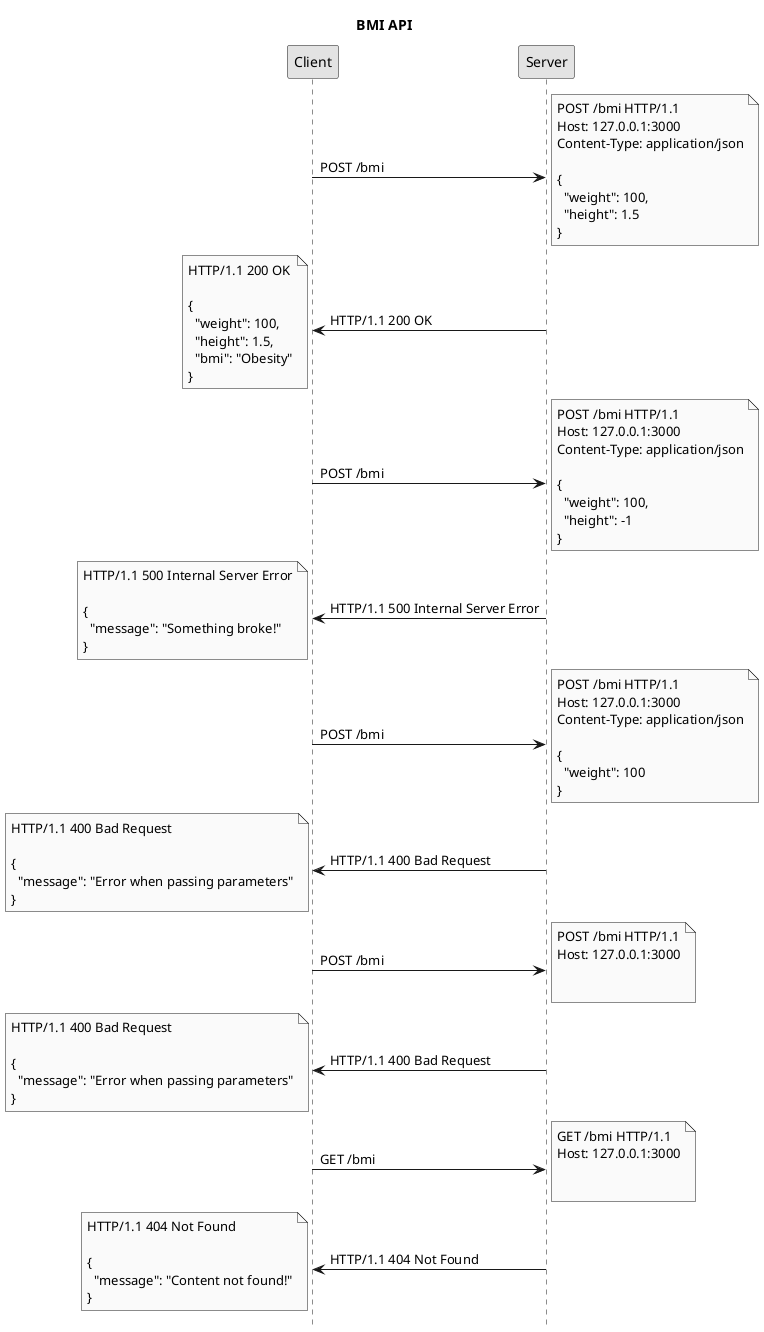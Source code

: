 @startuml
title BMI API
hide footbox
skinparam monochrome true

Client -> Server: POST /bmi
note right: POST /bmi HTTP/1.1\nHost: 127.0.0.1:3000\nContent-Type: application/json\n\n{\n  "weight": 100,\n  "height": 1.5\n}
Server -> Client: HTTP/1.1 200 OK
note left: HTTP/1.1 200 OK\n\n{\n  "weight": 100,\n  "height": 1.5,\n  "bmi": "Obesity"\n}

Client -> Server: POST /bmi
note right: POST /bmi HTTP/1.1\nHost: 127.0.0.1:3000\nContent-Type: application/json\n\n{\n  "weight": 100,\n  "height": -1\n}
Server -> Client: HTTP/1.1 500 Internal Server Error
note left: HTTP/1.1 500 Internal Server Error\n\n{\n  "message": "Something broke!"\n}

Client -> Server: POST /bmi
note right: POST /bmi HTTP/1.1\nHost: 127.0.0.1:3000\nContent-Type: application/json\n\n{\n  "weight": 100\n}
Server -> Client: HTTP/1.1 400 Bad Request
note left: HTTP/1.1 400 Bad Request\n\n{\n  "message": "Error when passing parameters"\n}

Client -> Server: POST /bmi
note right: POST /bmi HTTP/1.1\nHost: 127.0.0.1:3000\n\n
Server -> Client: HTTP/1.1 400 Bad Request
note left: HTTP/1.1 400 Bad Request\n\n{\n  "message": "Error when passing parameters"\n}

Client -> Server: GET /bmi
note right: GET /bmi HTTP/1.1\nHost: 127.0.0.1:3000\n\n
Server -> Client: HTTP/1.1 404 Not Found
note left: HTTP/1.1 404 Not Found\n\n{\n  "message": "Content not found!"\n}
@enduml
